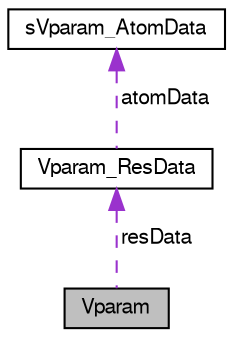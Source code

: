digraph "Vparam"
{
  edge [fontname="FreeSans",fontsize="10",labelfontname="FreeSans",labelfontsize="10"];
  node [fontname="FreeSans",fontsize="10",shape=record];
  Node1 [label="Vparam",height=0.2,width=0.4,color="black", fillcolor="grey75", style="filled" fontcolor="black"];
  Node2 -> Node1 [dir="back",color="darkorchid3",fontsize="10",style="dashed",label=" resData" ,fontname="FreeSans"];
  Node2 [label="Vparam_ResData",height=0.2,width=0.4,color="black", fillcolor="white", style="filled",URL="$struct_vparam___res_data.html",tooltip="ResData sub-class; stores residue data."];
  Node3 -> Node2 [dir="back",color="darkorchid3",fontsize="10",style="dashed",label=" atomData" ,fontname="FreeSans"];
  Node3 [label="sVparam_AtomData",height=0.2,width=0.4,color="black", fillcolor="white", style="filled",URL="$structs_vparam___atom_data.html",tooltip="AtomData sub-class; stores atom data."];
}
